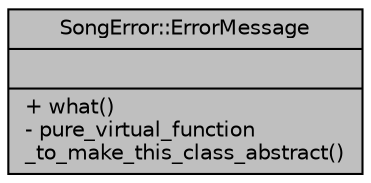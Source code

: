 digraph "SongError::ErrorMessage"
{
 // LATEX_PDF_SIZE
  edge [fontname="Helvetica",fontsize="10",labelfontname="Helvetica",labelfontsize="10"];
  node [fontname="Helvetica",fontsize="10",shape=record];
  Node1 [label="{SongError::ErrorMessage\n||+ what()\l- pure_virtual_function\l_to_make_this_class_abstract()\l}",height=0.2,width=0.4,color="black", fillcolor="grey75", style="filled", fontcolor="black",tooltip="The ErrorMessage struct contains error messages of elements of ErrorCode enum."];
}
